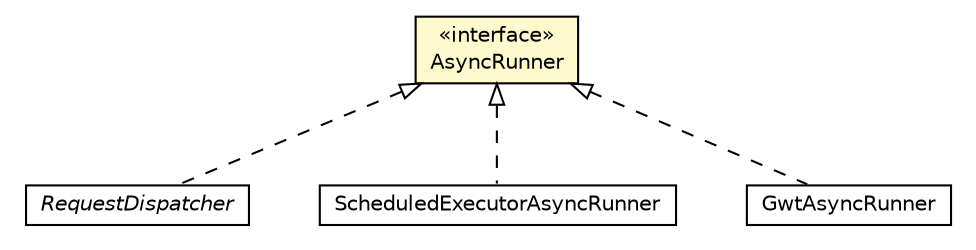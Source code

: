 #!/usr/local/bin/dot
#
# Class diagram 
# Generated by UMLGraph version R5_6-24-gf6e263 (http://www.umlgraph.org/)
#

digraph G {
	edge [fontname="Helvetica",fontsize=10,labelfontname="Helvetica",labelfontsize=10];
	node [fontname="Helvetica",fontsize=10,shape=plaintext];
	nodesep=0.25;
	ranksep=0.5;
	// io.reinert.requestor.core.AsyncRunner
	c12026 [label=<<table title="io.reinert.requestor.core.AsyncRunner" border="0" cellborder="1" cellspacing="0" cellpadding="2" port="p" bgcolor="lemonChiffon" href="./AsyncRunner.html">
		<tr><td><table border="0" cellspacing="0" cellpadding="1">
<tr><td align="center" balign="center"> &#171;interface&#187; </td></tr>
<tr><td align="center" balign="center"> AsyncRunner </td></tr>
		</table></td></tr>
		</table>>, URL="./AsyncRunner.html", fontname="Helvetica", fontcolor="black", fontsize=10.0];
	// io.reinert.requestor.core.RequestDispatcher
	c12132 [label=<<table title="io.reinert.requestor.core.RequestDispatcher" border="0" cellborder="1" cellspacing="0" cellpadding="2" port="p" href="./RequestDispatcher.html">
		<tr><td><table border="0" cellspacing="0" cellpadding="1">
<tr><td align="center" balign="center"><font face="Helvetica-Oblique"> RequestDispatcher </font></td></tr>
		</table></td></tr>
		</table>>, URL="./RequestDispatcher.html", fontname="Helvetica", fontcolor="black", fontsize=10.0];
	// io.reinert.requestor.java.ScheduledExecutorAsyncRunner
	c12210 [label=<<table title="io.reinert.requestor.java.ScheduledExecutorAsyncRunner" border="0" cellborder="1" cellspacing="0" cellpadding="2" port="p" href="../java/ScheduledExecutorAsyncRunner.html">
		<tr><td><table border="0" cellspacing="0" cellpadding="1">
<tr><td align="center" balign="center"> ScheduledExecutorAsyncRunner </td></tr>
		</table></td></tr>
		</table>>, URL="../java/ScheduledExecutorAsyncRunner.html", fontname="Helvetica", fontcolor="black", fontsize=10.0];
	// io.reinert.requestor.gwt.GwtAsyncRunner
	c12222 [label=<<table title="io.reinert.requestor.gwt.GwtAsyncRunner" border="0" cellborder="1" cellspacing="0" cellpadding="2" port="p" href="../gwt/GwtAsyncRunner.html">
		<tr><td><table border="0" cellspacing="0" cellpadding="1">
<tr><td align="center" balign="center"> GwtAsyncRunner </td></tr>
		</table></td></tr>
		</table>>, URL="../gwt/GwtAsyncRunner.html", fontname="Helvetica", fontcolor="black", fontsize=10.0];
	//io.reinert.requestor.core.RequestDispatcher implements io.reinert.requestor.core.AsyncRunner
	c12026:p -> c12132:p [dir=back,arrowtail=empty,style=dashed];
	//io.reinert.requestor.java.ScheduledExecutorAsyncRunner implements io.reinert.requestor.core.AsyncRunner
	c12026:p -> c12210:p [dir=back,arrowtail=empty,style=dashed];
	//io.reinert.requestor.gwt.GwtAsyncRunner implements io.reinert.requestor.core.AsyncRunner
	c12026:p -> c12222:p [dir=back,arrowtail=empty,style=dashed];
}

